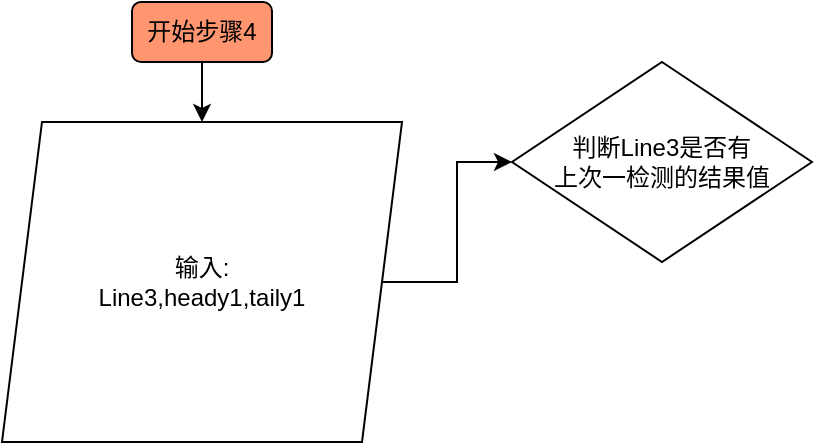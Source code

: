 <mxfile version="20.8.13" type="github">
  <diagram name="第 1 页" id="ky6sXhOoMXjFPSxuL51x">
    <mxGraphModel dx="875" dy="484" grid="1" gridSize="10" guides="1" tooltips="1" connect="1" arrows="1" fold="1" page="1" pageScale="1" pageWidth="827" pageHeight="1169" math="0" shadow="0">
      <root>
        <mxCell id="0" />
        <mxCell id="1" parent="0" />
        <mxCell id="N_SWokO5YmBbSC5TEUTF-3" value="" style="edgeStyle=orthogonalEdgeStyle;rounded=0;orthogonalLoop=1;jettySize=auto;html=1;" edge="1" parent="1" source="N_SWokO5YmBbSC5TEUTF-1" target="N_SWokO5YmBbSC5TEUTF-2">
          <mxGeometry relative="1" as="geometry" />
        </mxCell>
        <mxCell id="N_SWokO5YmBbSC5TEUTF-1" value="开始步骤4" style="rounded=1;whiteSpace=wrap;html=1;fillColor=#FF9670;" vertex="1" parent="1">
          <mxGeometry x="70" y="10" width="70" height="30" as="geometry" />
        </mxCell>
        <mxCell id="N_SWokO5YmBbSC5TEUTF-5" style="edgeStyle=orthogonalEdgeStyle;rounded=0;orthogonalLoop=1;jettySize=auto;html=1;entryX=0;entryY=0.5;entryDx=0;entryDy=0;" edge="1" parent="1" source="N_SWokO5YmBbSC5TEUTF-2" target="N_SWokO5YmBbSC5TEUTF-4">
          <mxGeometry relative="1" as="geometry" />
        </mxCell>
        <mxCell id="N_SWokO5YmBbSC5TEUTF-2" value="输入:&lt;br&gt;Line3,heady1,taily1" style="shape=parallelogram;perimeter=parallelogramPerimeter;whiteSpace=wrap;html=1;fixedSize=1;" vertex="1" parent="1">
          <mxGeometry x="5" y="70" width="200" height="160" as="geometry" />
        </mxCell>
        <mxCell id="N_SWokO5YmBbSC5TEUTF-4" value="判断Line3是否有&lt;br&gt;上次一检测的结果值" style="rhombus;whiteSpace=wrap;html=1;" vertex="1" parent="1">
          <mxGeometry x="260" y="40" width="150" height="100" as="geometry" />
        </mxCell>
      </root>
    </mxGraphModel>
  </diagram>
</mxfile>
